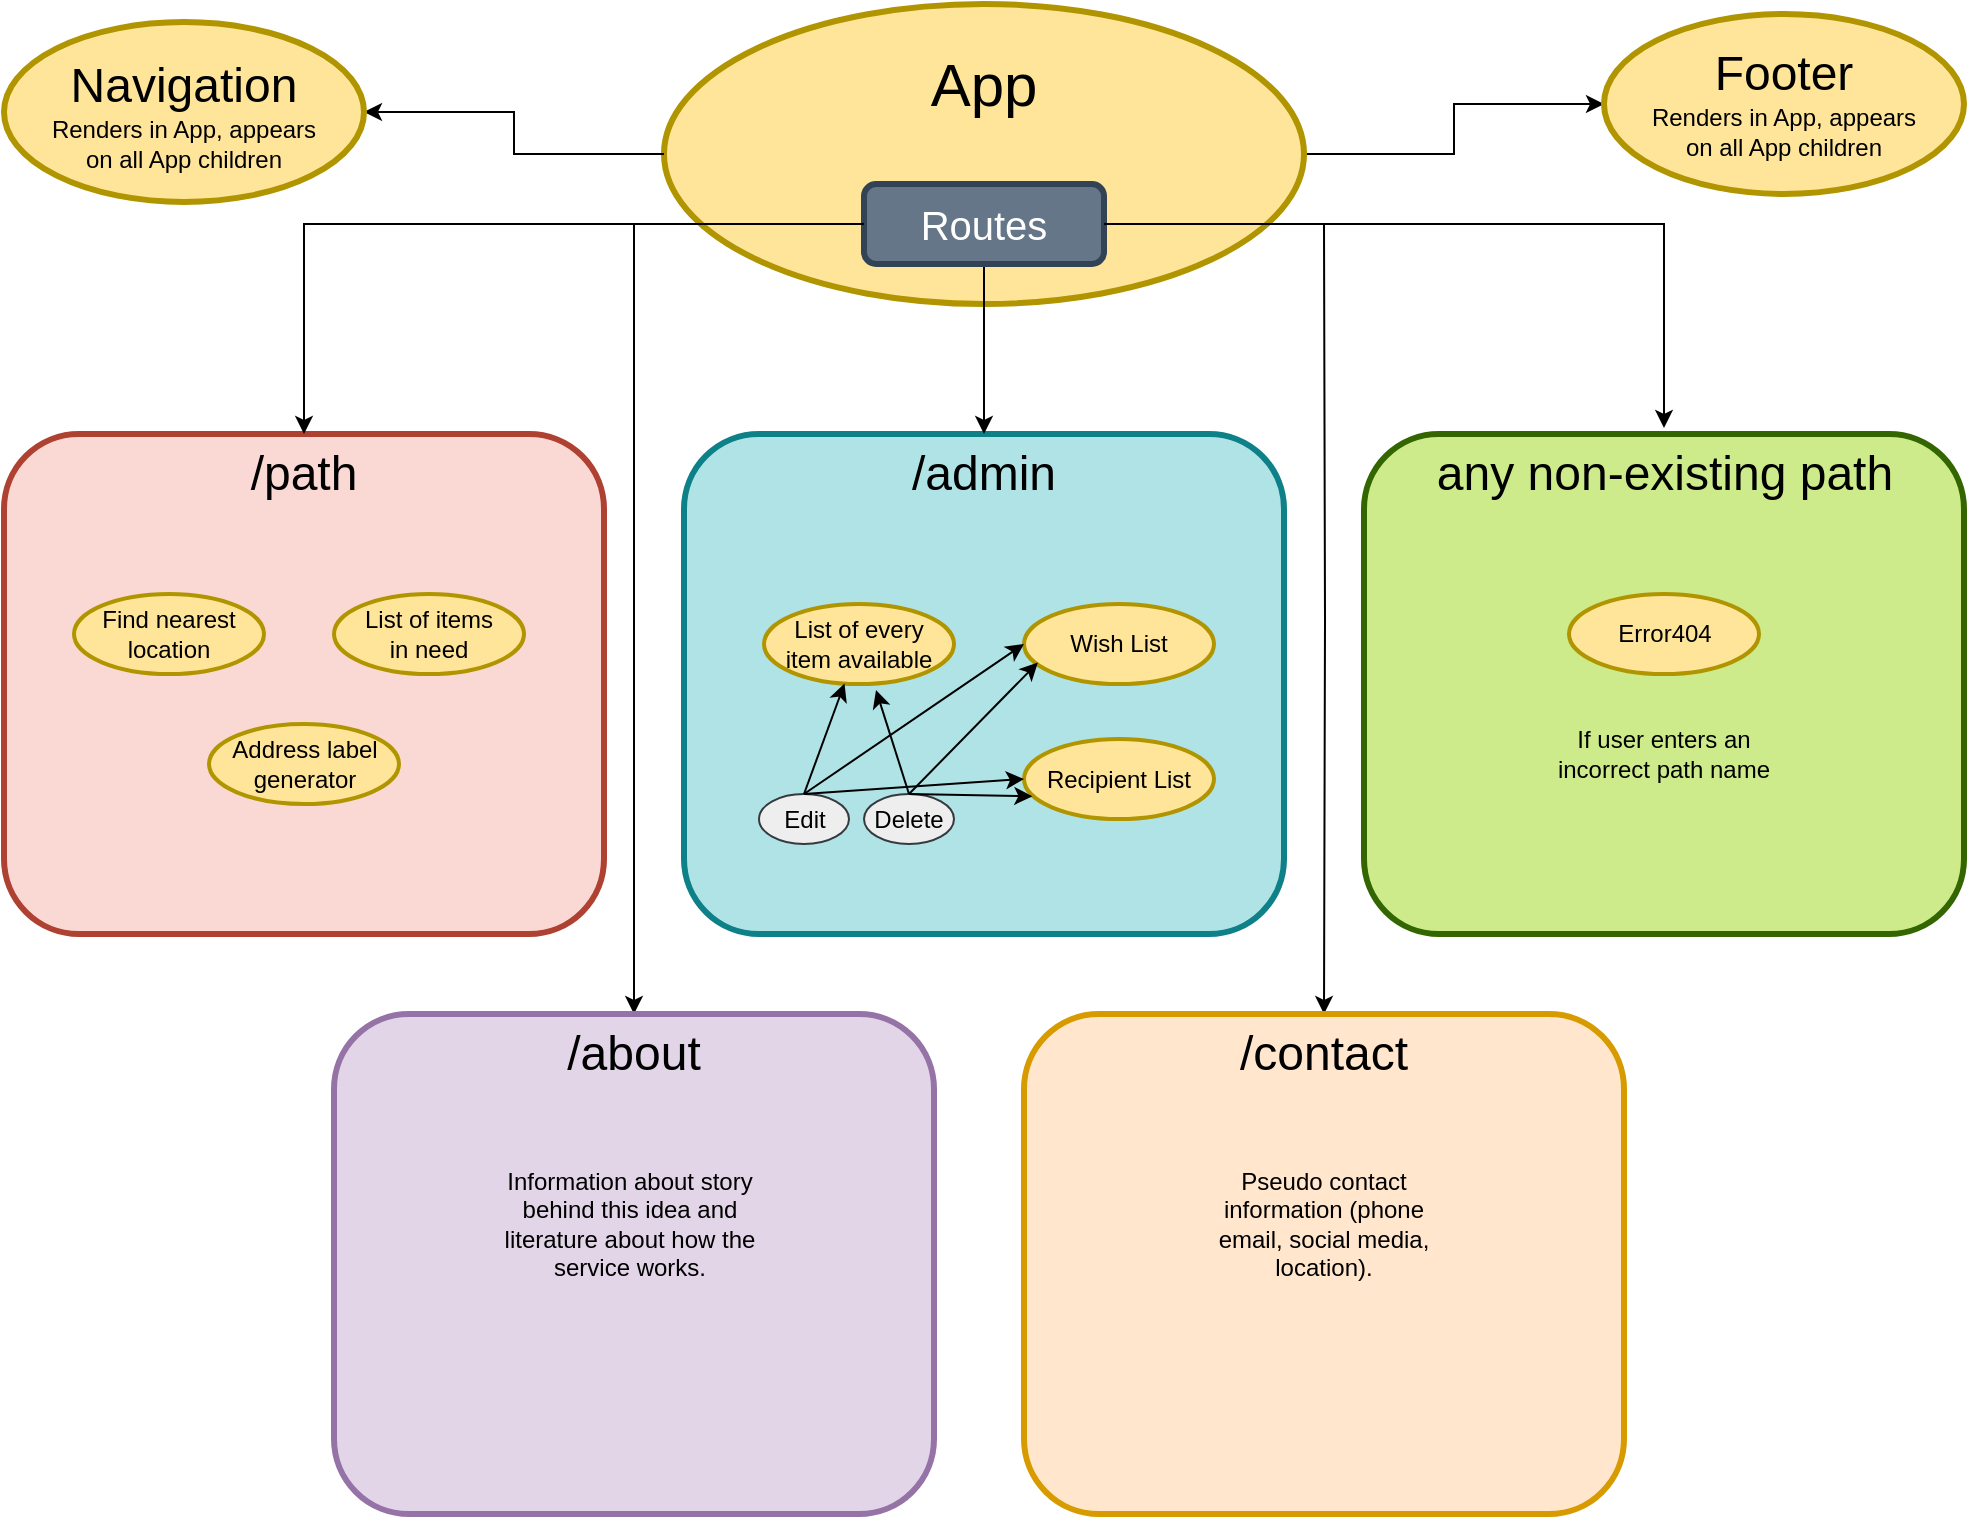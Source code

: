 <mxfile version="10.6.6" type="device"><diagram id="b0HVbAbSd_C30srrHqMT" name="Page-1"><mxGraphModel dx="976" dy="1267" grid="1" gridSize="10" guides="1" tooltips="1" connect="1" arrows="1" fold="1" page="1" pageScale="1" pageWidth="1100" pageHeight="850" math="0" shadow="0"><root><mxCell id="0"/><mxCell id="1" parent="0"/><mxCell id="80pOyEy1JqknOkWHvnLk-4" value="" style="rounded=1;whiteSpace=wrap;html=1;fillColor=#b0e3e6;strokeColor=#0e8088;strokeWidth=3;" vertex="1" parent="1"><mxGeometry x="400" y="280" width="300" height="250" as="geometry"/></mxCell><mxCell id="80pOyEy1JqknOkWHvnLk-23" value="" style="rounded=1;whiteSpace=wrap;html=1;fillColor=#fad9d5;strokeColor=#ae4132;strokeWidth=3;" vertex="1" parent="1"><mxGeometry x="60" y="280" width="300" height="250" as="geometry"/></mxCell><mxCell id="80pOyEy1JqknOkWHvnLk-5" value="&lt;font style=&quot;font-size: 24px&quot;&gt;/admin&lt;/font&gt;" style="text;html=1;strokeColor=none;fillColor=none;align=center;verticalAlign=middle;whiteSpace=wrap;rounded=0;" vertex="1" parent="1"><mxGeometry x="530" y="290" width="40" height="20" as="geometry"/></mxCell><mxCell id="80pOyEy1JqknOkWHvnLk-17" value="" style="edgeStyle=orthogonalEdgeStyle;rounded=0;orthogonalLoop=1;jettySize=auto;html=1;exitX=1;exitY=0.5;exitDx=0;exitDy=0;" edge="1" parent="1" source="80pOyEy1JqknOkWHvnLk-10" target="80pOyEy1JqknOkWHvnLk-11"><mxGeometry relative="1" as="geometry"><mxPoint x="790" y="172" as="targetPoint"/></mxGeometry></mxCell><mxCell id="80pOyEy1JqknOkWHvnLk-10" value="" style="ellipse;whiteSpace=wrap;html=1;strokeWidth=3;fillColor=#FFE599;strokeColor=#B09500;fontColor=#ffffff;" vertex="1" parent="1"><mxGeometry x="390" y="65" width="320" height="150" as="geometry"/></mxCell><mxCell id="80pOyEy1JqknOkWHvnLk-2" value="&lt;font style=&quot;font-size: 30px&quot;&gt;App&lt;/font&gt;" style="text;html=1;strokeColor=none;fillColor=none;align=center;verticalAlign=middle;whiteSpace=wrap;rounded=0;" vertex="1" parent="1"><mxGeometry x="530" y="95" width="40" height="20" as="geometry"/></mxCell><mxCell id="80pOyEy1JqknOkWHvnLk-3" value="&lt;font style=&quot;font-size: 24px&quot;&gt;/path&lt;/font&gt;" style="text;html=1;strokeColor=none;fillColor=none;align=center;verticalAlign=middle;whiteSpace=wrap;rounded=0;" vertex="1" parent="1"><mxGeometry x="190" y="290" width="40" height="20" as="geometry"/></mxCell><mxCell id="80pOyEy1JqknOkWHvnLk-30" value="" style="edgeStyle=orthogonalEdgeStyle;rounded=0;orthogonalLoop=1;jettySize=auto;html=1;exitX=0;exitY=0.5;exitDx=0;exitDy=0;" edge="1" parent="1" source="80pOyEy1JqknOkWHvnLk-10" target="80pOyEy1JqknOkWHvnLk-29"><mxGeometry relative="1" as="geometry"/></mxCell><mxCell id="80pOyEy1JqknOkWHvnLk-11" value="" style="ellipse;whiteSpace=wrap;html=1;strokeWidth=3;fillColor=#FFE599;strokeColor=#B09500;fontColor=#ffffff;" vertex="1" parent="1"><mxGeometry x="860" y="70" width="180" height="90" as="geometry"/></mxCell><mxCell id="80pOyEy1JqknOkWHvnLk-29" value="" style="ellipse;whiteSpace=wrap;html=1;strokeWidth=3;fillColor=#FFE599;strokeColor=#B09500;fontColor=#ffffff;" vertex="1" parent="1"><mxGeometry x="60" y="74" width="180" height="90" as="geometry"/></mxCell><mxCell id="80pOyEy1JqknOkWHvnLk-33" value="&lt;font color=&quot;#000000&quot;&gt;Find nearest location&lt;/font&gt;" style="ellipse;whiteSpace=wrap;html=1;strokeWidth=2;fillColor=#FFE599;strokeColor=#B09500;fontColor=#ffffff;" vertex="1" parent="1"><mxGeometry x="95" y="360" width="95" height="40" as="geometry"/></mxCell><mxCell id="80pOyEy1JqknOkWHvnLk-12" value="&lt;font style=&quot;font-size: 24px&quot;&gt;Footer&lt;/font&gt;" style="text;html=1;strokeColor=none;fillColor=none;align=center;verticalAlign=middle;whiteSpace=wrap;rounded=0;" vertex="1" parent="1"><mxGeometry x="930" y="90" width="40" height="20" as="geometry"/></mxCell><mxCell id="80pOyEy1JqknOkWHvnLk-13" value="Renders in App, appears on all App children" style="text;html=1;strokeColor=none;fillColor=none;align=center;verticalAlign=middle;whiteSpace=wrap;rounded=0;" vertex="1" parent="1"><mxGeometry x="875" y="119" width="150" height="20" as="geometry"/></mxCell><mxCell id="80pOyEy1JqknOkWHvnLk-20" value="" style="edgeStyle=orthogonalEdgeStyle;rounded=0;orthogonalLoop=1;jettySize=auto;html=1;" edge="1" parent="1" source="80pOyEy1JqknOkWHvnLk-18" target="80pOyEy1JqknOkWHvnLk-4"><mxGeometry relative="1" as="geometry"><Array as="points"><mxPoint x="550" y="260"/><mxPoint x="550" y="260"/></Array></mxGeometry></mxCell><mxCell id="80pOyEy1JqknOkWHvnLk-18" value="&lt;font style=&quot;font-size: 20px&quot;&gt;Routes&lt;/font&gt;" style="rounded=1;whiteSpace=wrap;html=1;strokeWidth=3;fillColor=#647687;strokeColor=#314354;fontColor=#ffffff;" vertex="1" parent="1"><mxGeometry x="490" y="155" width="120" height="40" as="geometry"/></mxCell><mxCell id="80pOyEy1JqknOkWHvnLk-26" value="" style="edgeStyle=orthogonalEdgeStyle;rounded=0;orthogonalLoop=1;jettySize=auto;html=1;exitX=0;exitY=0.5;exitDx=0;exitDy=0;entryX=0.5;entryY=0;entryDx=0;entryDy=0;" edge="1" parent="1" source="80pOyEy1JqknOkWHvnLk-18" target="80pOyEy1JqknOkWHvnLk-23"><mxGeometry relative="1" as="geometry"><mxPoint x="170" y="200" as="targetPoint"/></mxGeometry></mxCell><mxCell id="80pOyEy1JqknOkWHvnLk-31" value="&lt;font style=&quot;font-size: 24px&quot;&gt;Navigation&lt;/font&gt;" style="text;html=1;strokeColor=none;fillColor=none;align=center;verticalAlign=middle;whiteSpace=wrap;rounded=0;" vertex="1" parent="1"><mxGeometry x="130" y="95.5" width="40" height="20" as="geometry"/></mxCell><mxCell id="80pOyEy1JqknOkWHvnLk-32" value="Renders in App, appears on all App children" style="text;html=1;strokeColor=none;fillColor=none;align=center;verticalAlign=middle;whiteSpace=wrap;rounded=0;" vertex="1" parent="1"><mxGeometry x="75" y="124.5" width="150" height="20" as="geometry"/></mxCell><mxCell id="80pOyEy1JqknOkWHvnLk-35" value="&lt;font color=&quot;#000000&quot;&gt;List of items &lt;br&gt;in need&lt;/font&gt;" style="ellipse;whiteSpace=wrap;html=1;strokeWidth=2;fillColor=#FFE599;strokeColor=#B09500;fontColor=#ffffff;" vertex="1" parent="1"><mxGeometry x="225" y="360" width="95" height="40" as="geometry"/></mxCell><mxCell id="80pOyEy1JqknOkWHvnLk-38" value="&lt;font color=&quot;#000000&quot;&gt;Address label generator&lt;/font&gt;&lt;br&gt;" style="ellipse;whiteSpace=wrap;html=1;strokeWidth=2;fillColor=#FFE599;strokeColor=#B09500;fontColor=#ffffff;" vertex="1" parent="1"><mxGeometry x="162.5" y="425" width="95" height="40" as="geometry"/></mxCell><mxCell id="80pOyEy1JqknOkWHvnLk-39" value="&lt;font color=&quot;#000000&quot;&gt;List of every item&amp;nbsp;available&lt;br&gt;&lt;/font&gt;" style="ellipse;whiteSpace=wrap;html=1;strokeWidth=2;fillColor=#FFE599;strokeColor=#B09500;fontColor=#ffffff;" vertex="1" parent="1"><mxGeometry x="440" y="365" width="95" height="40" as="geometry"/></mxCell><mxCell id="80pOyEy1JqknOkWHvnLk-40" value="&lt;font color=&quot;#000000&quot;&gt;Wish List&lt;br&gt;&lt;/font&gt;" style="ellipse;whiteSpace=wrap;html=1;strokeWidth=2;fillColor=#FFE599;strokeColor=#B09500;fontColor=#ffffff;" vertex="1" parent="1"><mxGeometry x="570" y="365" width="95" height="40" as="geometry"/></mxCell><mxCell id="80pOyEy1JqknOkWHvnLk-41" value="&lt;font color=&quot;#000000&quot;&gt;Recipient List&lt;br&gt;&lt;/font&gt;" style="ellipse;whiteSpace=wrap;html=1;strokeWidth=2;fillColor=#FFE599;strokeColor=#B09500;fontColor=#ffffff;" vertex="1" parent="1"><mxGeometry x="570" y="432.5" width="95" height="40" as="geometry"/></mxCell><mxCell id="80pOyEy1JqknOkWHvnLk-42" value="&lt;font color=&quot;#000000&quot;&gt;Edit&lt;br&gt;&lt;/font&gt;" style="ellipse;whiteSpace=wrap;html=1;strokeWidth=1;fillColor=#eeeeee;strokeColor=#36393d;" vertex="1" parent="1"><mxGeometry x="437.5" y="460" width="45" height="25" as="geometry"/></mxCell><mxCell id="80pOyEy1JqknOkWHvnLk-43" value="&lt;font color=&quot;#000000&quot;&gt;Delete&lt;br&gt;&lt;/font&gt;" style="ellipse;whiteSpace=wrap;html=1;strokeWidth=1;fillColor=#eeeeee;strokeColor=#36393d;" vertex="1" parent="1"><mxGeometry x="490" y="460" width="45" height="25" as="geometry"/></mxCell><mxCell id="80pOyEy1JqknOkWHvnLk-47" value="" style="endArrow=classic;html=1;exitX=0.5;exitY=0;exitDx=0;exitDy=0;" edge="1" parent="1" source="80pOyEy1JqknOkWHvnLk-42" target="80pOyEy1JqknOkWHvnLk-39"><mxGeometry width="50" height="50" relative="1" as="geometry"><mxPoint x="435" y="465" as="sourcePoint"/><mxPoint x="485" y="415" as="targetPoint"/></mxGeometry></mxCell><mxCell id="80pOyEy1JqknOkWHvnLk-48" value="" style="endArrow=classic;html=1;exitX=0.5;exitY=0;exitDx=0;exitDy=0;" edge="1" parent="1" source="80pOyEy1JqknOkWHvnLk-43"><mxGeometry width="50" height="50" relative="1" as="geometry"><mxPoint x="490" y="470" as="sourcePoint"/><mxPoint x="496" y="408" as="targetPoint"/></mxGeometry></mxCell><mxCell id="80pOyEy1JqknOkWHvnLk-49" value="" style="endArrow=classic;html=1;exitX=0.5;exitY=0;exitDx=0;exitDy=0;entryX=0;entryY=0.5;entryDx=0;entryDy=0;" edge="1" parent="1" source="80pOyEy1JqknOkWHvnLk-42" target="80pOyEy1JqknOkWHvnLk-40"><mxGeometry width="50" height="50" relative="1" as="geometry"><mxPoint x="522.759" y="469.759" as="sourcePoint"/><mxPoint x="506" y="418" as="targetPoint"/></mxGeometry></mxCell><mxCell id="80pOyEy1JqknOkWHvnLk-50" value="" style="endArrow=classic;html=1;exitX=0.5;exitY=0;exitDx=0;exitDy=0;entryX=0;entryY=0.5;entryDx=0;entryDy=0;" edge="1" parent="1" source="80pOyEy1JqknOkWHvnLk-42" target="80pOyEy1JqknOkWHvnLk-41"><mxGeometry width="50" height="50" relative="1" as="geometry"><mxPoint x="470.345" y="469.759" as="sourcePoint"/><mxPoint x="580" y="395.276" as="targetPoint"/></mxGeometry></mxCell><mxCell id="80pOyEy1JqknOkWHvnLk-51" value="" style="endArrow=classic;html=1;exitX=0.5;exitY=0;exitDx=0;exitDy=0;entryX=0.073;entryY=0.731;entryDx=0;entryDy=0;entryPerimeter=0;" edge="1" parent="1" source="80pOyEy1JqknOkWHvnLk-43" target="80pOyEy1JqknOkWHvnLk-40"><mxGeometry width="50" height="50" relative="1" as="geometry"><mxPoint x="522.759" y="469.759" as="sourcePoint"/><mxPoint x="506" y="418" as="targetPoint"/></mxGeometry></mxCell><mxCell id="80pOyEy1JqknOkWHvnLk-52" value="" style="endArrow=classic;html=1;exitX=0.5;exitY=0;exitDx=0;exitDy=0;entryX=0.044;entryY=0.716;entryDx=0;entryDy=0;entryPerimeter=0;" edge="1" parent="1" source="80pOyEy1JqknOkWHvnLk-43" target="80pOyEy1JqknOkWHvnLk-41"><mxGeometry width="50" height="50" relative="1" as="geometry"><mxPoint x="522.759" y="469.759" as="sourcePoint"/><mxPoint x="586.897" y="404.241" as="targetPoint"/></mxGeometry></mxCell><mxCell id="80pOyEy1JqknOkWHvnLk-53" value="" style="rounded=1;whiteSpace=wrap;html=1;fillColor=#cdeb8b;strokeColor=#336600;strokeWidth=3;" vertex="1" parent="1"><mxGeometry x="740" y="280" width="300" height="250" as="geometry"/></mxCell><mxCell id="80pOyEy1JqknOkWHvnLk-54" value="&lt;span style=&quot;font-size: 24px&quot;&gt;any non-existing path&lt;/span&gt;" style="text;html=1;strokeColor=none;fillColor=none;align=center;verticalAlign=middle;whiteSpace=wrap;rounded=0;" vertex="1" parent="1"><mxGeometry x="767.5" y="290" width="245" height="20" as="geometry"/></mxCell><mxCell id="80pOyEy1JqknOkWHvnLk-56" value="" style="edgeStyle=orthogonalEdgeStyle;rounded=0;orthogonalLoop=1;jettySize=auto;html=1;exitX=1;exitY=0.5;exitDx=0;exitDy=0;" edge="1" parent="1" source="80pOyEy1JqknOkWHvnLk-18"><mxGeometry relative="1" as="geometry"><mxPoint x="560" y="205" as="sourcePoint"/><mxPoint x="890" y="277" as="targetPoint"/><Array as="points"><mxPoint x="890" y="175"/></Array></mxGeometry></mxCell><mxCell id="80pOyEy1JqknOkWHvnLk-57" value="&lt;font color=&quot;#000000&quot;&gt;Error404&lt;br&gt;&lt;/font&gt;" style="ellipse;whiteSpace=wrap;html=1;strokeWidth=2;fillColor=#FFE599;strokeColor=#B09500;fontColor=#ffffff;" vertex="1" parent="1"><mxGeometry x="842.5" y="360" width="95" height="40" as="geometry"/></mxCell><mxCell id="80pOyEy1JqknOkWHvnLk-58" value="If user enters an incorrect path name" style="text;html=1;strokeColor=none;fillColor=none;align=center;verticalAlign=middle;whiteSpace=wrap;rounded=0;" vertex="1" parent="1"><mxGeometry x="825" y="430" width="130" height="20" as="geometry"/></mxCell><mxCell id="80pOyEy1JqknOkWHvnLk-61" value="" style="edgeStyle=orthogonalEdgeStyle;rounded=0;orthogonalLoop=1;jettySize=auto;html=1;entryX=0.5;entryY=0;entryDx=0;entryDy=0;" edge="1" parent="1" target="80pOyEy1JqknOkWHvnLk-59"><mxGeometry relative="1" as="geometry"><mxPoint x="490" y="175" as="sourcePoint"/><mxPoint x="375" y="560" as="targetPoint"/><Array as="points"><mxPoint x="375" y="175"/></Array></mxGeometry></mxCell><mxCell id="80pOyEy1JqknOkWHvnLk-59" value="" style="rounded=1;whiteSpace=wrap;html=1;fillColor=#e1d5e7;strokeColor=#9673a6;strokeWidth=3;" vertex="1" parent="1"><mxGeometry x="225" y="570" width="300" height="250" as="geometry"/></mxCell><mxCell id="80pOyEy1JqknOkWHvnLk-62" value="&lt;font style=&quot;font-size: 24px&quot;&gt;/about&lt;/font&gt;" style="text;html=1;strokeColor=none;fillColor=none;align=center;verticalAlign=middle;whiteSpace=wrap;rounded=0;" vertex="1" parent="1"><mxGeometry x="355" y="580" width="40" height="20" as="geometry"/></mxCell><mxCell id="80pOyEy1JqknOkWHvnLk-68" value="" style="edgeStyle=orthogonalEdgeStyle;rounded=0;orthogonalLoop=1;jettySize=auto;html=1;entryX=0.5;entryY=0;entryDx=0;entryDy=0;" edge="1" parent="1" target="80pOyEy1JqknOkWHvnLk-63"><mxGeometry relative="1" as="geometry"><mxPoint x="720" y="175" as="sourcePoint"/><mxPoint x="720" y="495" as="targetPoint"/></mxGeometry></mxCell><mxCell id="80pOyEy1JqknOkWHvnLk-63" value="" style="rounded=1;whiteSpace=wrap;html=1;fillColor=#ffe6cc;strokeColor=#d79b00;strokeWidth=3;" vertex="1" parent="1"><mxGeometry x="570" y="570" width="300" height="250" as="geometry"/></mxCell><mxCell id="80pOyEy1JqknOkWHvnLk-64" value="&lt;font style=&quot;font-size: 24px&quot;&gt;/contact&lt;/font&gt;" style="text;html=1;strokeColor=none;fillColor=none;align=center;verticalAlign=middle;whiteSpace=wrap;rounded=0;" vertex="1" parent="1"><mxGeometry x="700" y="580" width="40" height="20" as="geometry"/></mxCell><mxCell id="80pOyEy1JqknOkWHvnLk-65" value="Information about story behind this idea and literature about how the service works." style="text;html=1;strokeColor=none;fillColor=none;align=center;verticalAlign=middle;whiteSpace=wrap;rounded=0;" vertex="1" parent="1"><mxGeometry x="307.5" y="665" width="130" height="20" as="geometry"/></mxCell><mxCell id="80pOyEy1JqknOkWHvnLk-66" value="Pseudo contact information (phone email, social media, location)." style="text;html=1;strokeColor=none;fillColor=none;align=center;verticalAlign=middle;whiteSpace=wrap;rounded=0;" vertex="1" parent="1"><mxGeometry x="655" y="665" width="130" height="20" as="geometry"/></mxCell></root></mxGraphModel></diagram></mxfile>